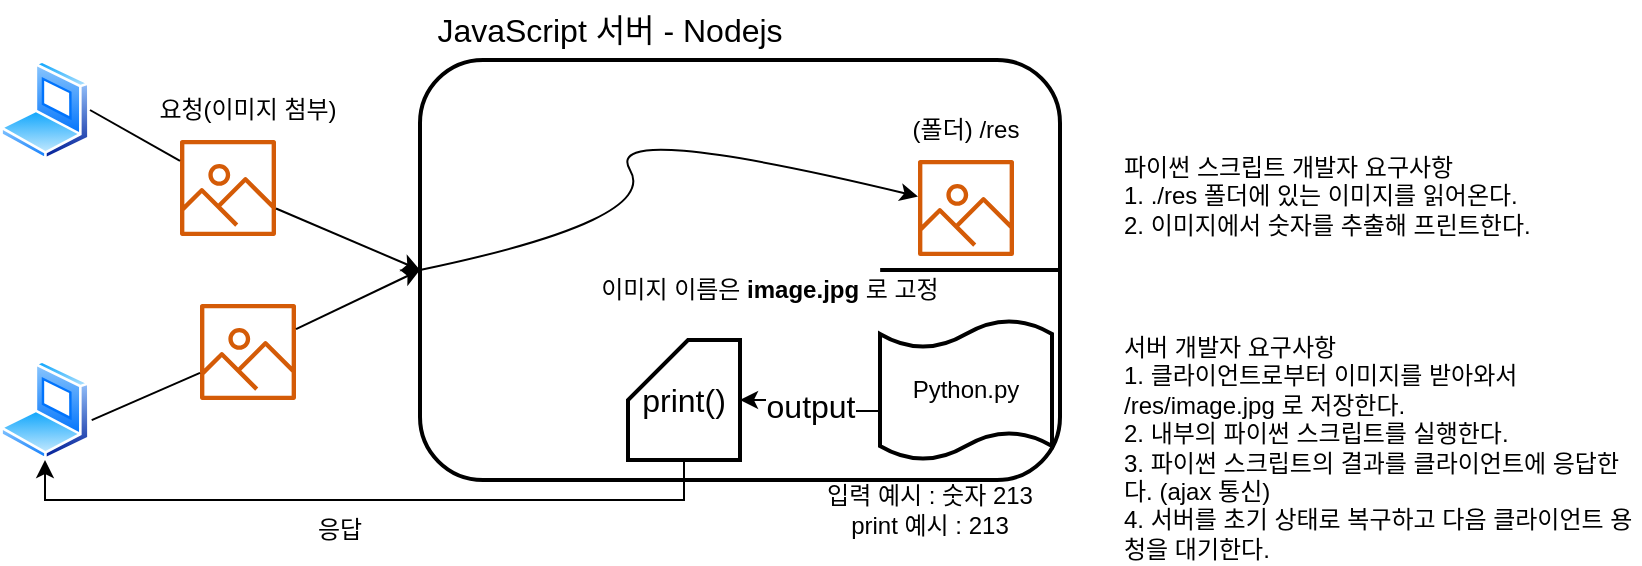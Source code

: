 <mxfile version="15.8.7" type="device"><diagram id="nL300hnTTmGfXnsTby1L" name="페이지-1"><mxGraphModel dx="760" dy="707" grid="1" gridSize="10" guides="1" tooltips="1" connect="1" arrows="1" fold="1" page="1" pageScale="1" pageWidth="827" pageHeight="1169" math="0" shadow="0"><root><mxCell id="0"/><mxCell id="1" parent="0"/><mxCell id="KEZmTLPfAnP-mKd2ESI4-3" value="" style="rounded=1;whiteSpace=wrap;html=1;fillColor=none;strokeWidth=2;" vertex="1" parent="1"><mxGeometry x="310" y="400" width="320" height="210" as="geometry"/></mxCell><mxCell id="KEZmTLPfAnP-mKd2ESI4-5" value="output" style="edgeStyle=orthogonalEdgeStyle;rounded=0;orthogonalLoop=1;jettySize=auto;html=1;exitX=0;exitY=0.65;exitDx=0;exitDy=0;exitPerimeter=0;entryX=1;entryY=0.5;entryDx=0;entryDy=0;entryPerimeter=0;fontSize=16;" edge="1" parent="1" source="KEZmTLPfAnP-mKd2ESI4-6" target="KEZmTLPfAnP-mKd2ESI4-28"><mxGeometry relative="1" as="geometry"/></mxCell><mxCell id="KEZmTLPfAnP-mKd2ESI4-6" value="Python.py" style="shape=tape;whiteSpace=wrap;html=1;strokeWidth=2;fillColor=none;rotation=0;size=0.2;" vertex="1" parent="1"><mxGeometry x="540" y="530" width="86" height="70" as="geometry"/></mxCell><mxCell id="KEZmTLPfAnP-mKd2ESI4-7" value="JavaScript 서버 - Nodejs" style="text;html=1;strokeColor=none;fillColor=none;align=center;verticalAlign=middle;whiteSpace=wrap;rounded=0;fontSize=16;" vertex="1" parent="1"><mxGeometry x="310" y="370" width="190" height="30" as="geometry"/></mxCell><mxCell id="KEZmTLPfAnP-mKd2ESI4-44" style="edgeStyle=orthogonalEdgeStyle;rounded=0;orthogonalLoop=1;jettySize=auto;html=1;exitX=0.5;exitY=1;exitDx=0;exitDy=0;exitPerimeter=0;entryX=0.5;entryY=1;entryDx=0;entryDy=0;" edge="1" parent="1" source="KEZmTLPfAnP-mKd2ESI4-28" target="KEZmTLPfAnP-mKd2ESI4-31"><mxGeometry relative="1" as="geometry"/></mxCell><mxCell id="KEZmTLPfAnP-mKd2ESI4-28" value="print()" style="shape=card;whiteSpace=wrap;html=1;fontSize=16;strokeWidth=2;fillColor=none;" vertex="1" parent="1"><mxGeometry x="414" y="540" width="56" height="60" as="geometry"/></mxCell><mxCell id="KEZmTLPfAnP-mKd2ESI4-29" value="" style="sketch=0;outlineConnect=0;fontColor=#232F3E;gradientColor=none;fillColor=#D45B07;strokeColor=none;dashed=0;verticalLabelPosition=bottom;verticalAlign=top;align=center;html=1;fontSize=12;fontStyle=0;aspect=fixed;pointerEvents=1;shape=mxgraph.aws4.container_registry_image;" vertex="1" parent="1"><mxGeometry x="559" y="450" width="48" height="48" as="geometry"/></mxCell><mxCell id="KEZmTLPfAnP-mKd2ESI4-30" value="" style="aspect=fixed;perimeter=ellipsePerimeter;html=1;align=center;shadow=0;dashed=0;spacingTop=3;image;image=img/lib/active_directory/laptop_client.svg;" vertex="1" parent="1"><mxGeometry x="100" y="400" width="45" height="50" as="geometry"/></mxCell><mxCell id="KEZmTLPfAnP-mKd2ESI4-31" value="" style="aspect=fixed;perimeter=ellipsePerimeter;html=1;align=center;shadow=0;dashed=0;spacingTop=3;image;image=img/lib/active_directory/laptop_client.svg;" vertex="1" parent="1"><mxGeometry x="100" y="550" width="45" height="50" as="geometry"/></mxCell><mxCell id="KEZmTLPfAnP-mKd2ESI4-32" value="" style="sketch=0;outlineConnect=0;fontColor=#232F3E;gradientColor=none;fillColor=#D45B07;strokeColor=none;dashed=0;verticalLabelPosition=bottom;verticalAlign=top;align=center;html=1;fontSize=12;fontStyle=0;aspect=fixed;pointerEvents=1;shape=mxgraph.aws4.container_registry_image;" vertex="1" parent="1"><mxGeometry x="190" y="440" width="48" height="48" as="geometry"/></mxCell><mxCell id="KEZmTLPfAnP-mKd2ESI4-34" value="" style="endArrow=classic;html=1;rounded=0;entryX=0;entryY=0.5;entryDx=0;entryDy=0;" edge="1" parent="1" source="KEZmTLPfAnP-mKd2ESI4-32" target="KEZmTLPfAnP-mKd2ESI4-3"><mxGeometry width="50" height="50" relative="1" as="geometry"><mxPoint x="250" y="480" as="sourcePoint"/><mxPoint x="350" y="550" as="targetPoint"/></mxGeometry></mxCell><mxCell id="KEZmTLPfAnP-mKd2ESI4-35" value="" style="endArrow=none;html=1;rounded=0;exitX=1;exitY=0.5;exitDx=0;exitDy=0;" edge="1" parent="1" source="KEZmTLPfAnP-mKd2ESI4-30" target="KEZmTLPfAnP-mKd2ESI4-32"><mxGeometry width="50" height="50" relative="1" as="geometry"><mxPoint x="300" y="600" as="sourcePoint"/><mxPoint x="350" y="550" as="targetPoint"/></mxGeometry></mxCell><mxCell id="KEZmTLPfAnP-mKd2ESI4-36" value="" style="sketch=0;outlineConnect=0;fontColor=#232F3E;gradientColor=none;fillColor=#D45B07;strokeColor=none;dashed=0;verticalLabelPosition=bottom;verticalAlign=top;align=center;html=1;fontSize=12;fontStyle=0;aspect=fixed;pointerEvents=1;shape=mxgraph.aws4.container_registry_image;" vertex="1" parent="1"><mxGeometry x="200" y="522" width="48" height="48" as="geometry"/></mxCell><mxCell id="KEZmTLPfAnP-mKd2ESI4-37" value="" style="endArrow=classic;html=1;rounded=0;entryX=0;entryY=0.5;entryDx=0;entryDy=0;" edge="1" parent="1" source="KEZmTLPfAnP-mKd2ESI4-36" target="KEZmTLPfAnP-mKd2ESI4-3"><mxGeometry width="50" height="50" relative="1" as="geometry"><mxPoint x="240" y="585" as="sourcePoint"/><mxPoint x="300" y="610" as="targetPoint"/></mxGeometry></mxCell><mxCell id="KEZmTLPfAnP-mKd2ESI4-38" value="" style="endArrow=none;html=1;rounded=0;exitX=1.019;exitY=0.601;exitDx=0;exitDy=0;exitPerimeter=0;" edge="1" parent="1" source="KEZmTLPfAnP-mKd2ESI4-31" target="KEZmTLPfAnP-mKd2ESI4-36"><mxGeometry width="50" height="50" relative="1" as="geometry"><mxPoint x="155.0" y="435" as="sourcePoint"/><mxPoint x="200" y="460.435" as="targetPoint"/></mxGeometry></mxCell><mxCell id="KEZmTLPfAnP-mKd2ESI4-39" value="" style="curved=1;endArrow=classic;html=1;rounded=0;exitX=0;exitY=0.5;exitDx=0;exitDy=0;" edge="1" parent="1" source="KEZmTLPfAnP-mKd2ESI4-3" target="KEZmTLPfAnP-mKd2ESI4-29"><mxGeometry width="50" height="50" relative="1" as="geometry"><mxPoint x="530" y="580" as="sourcePoint"/><mxPoint x="580" y="530" as="targetPoint"/><Array as="points"><mxPoint x="430" y="480"/><mxPoint x="400" y="430"/></Array></mxGeometry></mxCell><mxCell id="KEZmTLPfAnP-mKd2ESI4-40" value="(폴더) /res" style="text;html=1;strokeColor=none;fillColor=none;align=center;verticalAlign=middle;whiteSpace=wrap;rounded=0;" vertex="1" parent="1"><mxGeometry x="548" y="420" width="70" height="30" as="geometry"/></mxCell><mxCell id="KEZmTLPfAnP-mKd2ESI4-42" value="" style="endArrow=none;html=1;rounded=0;entryX=1;entryY=0.5;entryDx=0;entryDy=0;exitX=0.719;exitY=0.5;exitDx=0;exitDy=0;exitPerimeter=0;strokeWidth=2;" edge="1" parent="1" source="KEZmTLPfAnP-mKd2ESI4-3" target="KEZmTLPfAnP-mKd2ESI4-3"><mxGeometry width="50" height="50" relative="1" as="geometry"><mxPoint x="380" y="580" as="sourcePoint"/><mxPoint x="430" y="530" as="targetPoint"/></mxGeometry></mxCell><mxCell id="KEZmTLPfAnP-mKd2ESI4-45" value="응답" style="text;html=1;strokeColor=none;fillColor=none;align=center;verticalAlign=middle;whiteSpace=wrap;rounded=0;" vertex="1" parent="1"><mxGeometry x="250" y="620" width="40" height="30" as="geometry"/></mxCell><mxCell id="KEZmTLPfAnP-mKd2ESI4-46" value="요청(이미지 첨부)" style="text;html=1;strokeColor=none;fillColor=none;align=center;verticalAlign=middle;whiteSpace=wrap;rounded=0;" vertex="1" parent="1"><mxGeometry x="174" y="410" width="100" height="30" as="geometry"/></mxCell><mxCell id="KEZmTLPfAnP-mKd2ESI4-48" value="입력 예시 : 숫자 213&lt;br&gt;print 예시 : 213" style="text;html=1;strokeColor=none;fillColor=none;align=center;verticalAlign=middle;whiteSpace=wrap;rounded=0;" vertex="1" parent="1"><mxGeometry x="500" y="610" width="130" height="30" as="geometry"/></mxCell><mxCell id="KEZmTLPfAnP-mKd2ESI4-49" value="파이썬 스크립트 개발자 요구사항&lt;br&gt;1. ./res 폴더에 있는 이미지를 읽어온다.&lt;br&gt;2. 이미지에서 숫자를 추출해 프린트한다." style="text;html=1;strokeColor=none;fillColor=none;align=left;verticalAlign=top;whiteSpace=wrap;rounded=0;" vertex="1" parent="1"><mxGeometry x="660" y="440" width="230" height="70" as="geometry"/></mxCell><mxCell id="KEZmTLPfAnP-mKd2ESI4-50" value="서버 개발자 요구사항&lt;br&gt;1. 클라이언트로부터 이미지를 받아와서 /res/image.jpg 로 저장한다.&lt;br&gt;2. 내부의 파이썬 스크립트를 실행한다.&lt;br&gt;3. 파이썬 스크립트의 결과를 클라이언트에 응답한다. (ajax 통신)&lt;br&gt;4. 서버를 초기 상태로 복구하고 다음 클라이언트 용청을 대기한다." style="text;html=1;strokeColor=none;fillColor=none;align=left;verticalAlign=top;whiteSpace=wrap;rounded=0;" vertex="1" parent="1"><mxGeometry x="660" y="530" width="260" height="120" as="geometry"/></mxCell><mxCell id="KEZmTLPfAnP-mKd2ESI4-51" value="이미지 이름은 &lt;b&gt;image.jpg&lt;/b&gt; 로 고정" style="text;html=1;strokeColor=none;fillColor=none;align=center;verticalAlign=middle;whiteSpace=wrap;rounded=0;" vertex="1" parent="1"><mxGeometry x="390" y="500" width="190" height="30" as="geometry"/></mxCell></root></mxGraphModel></diagram></mxfile>